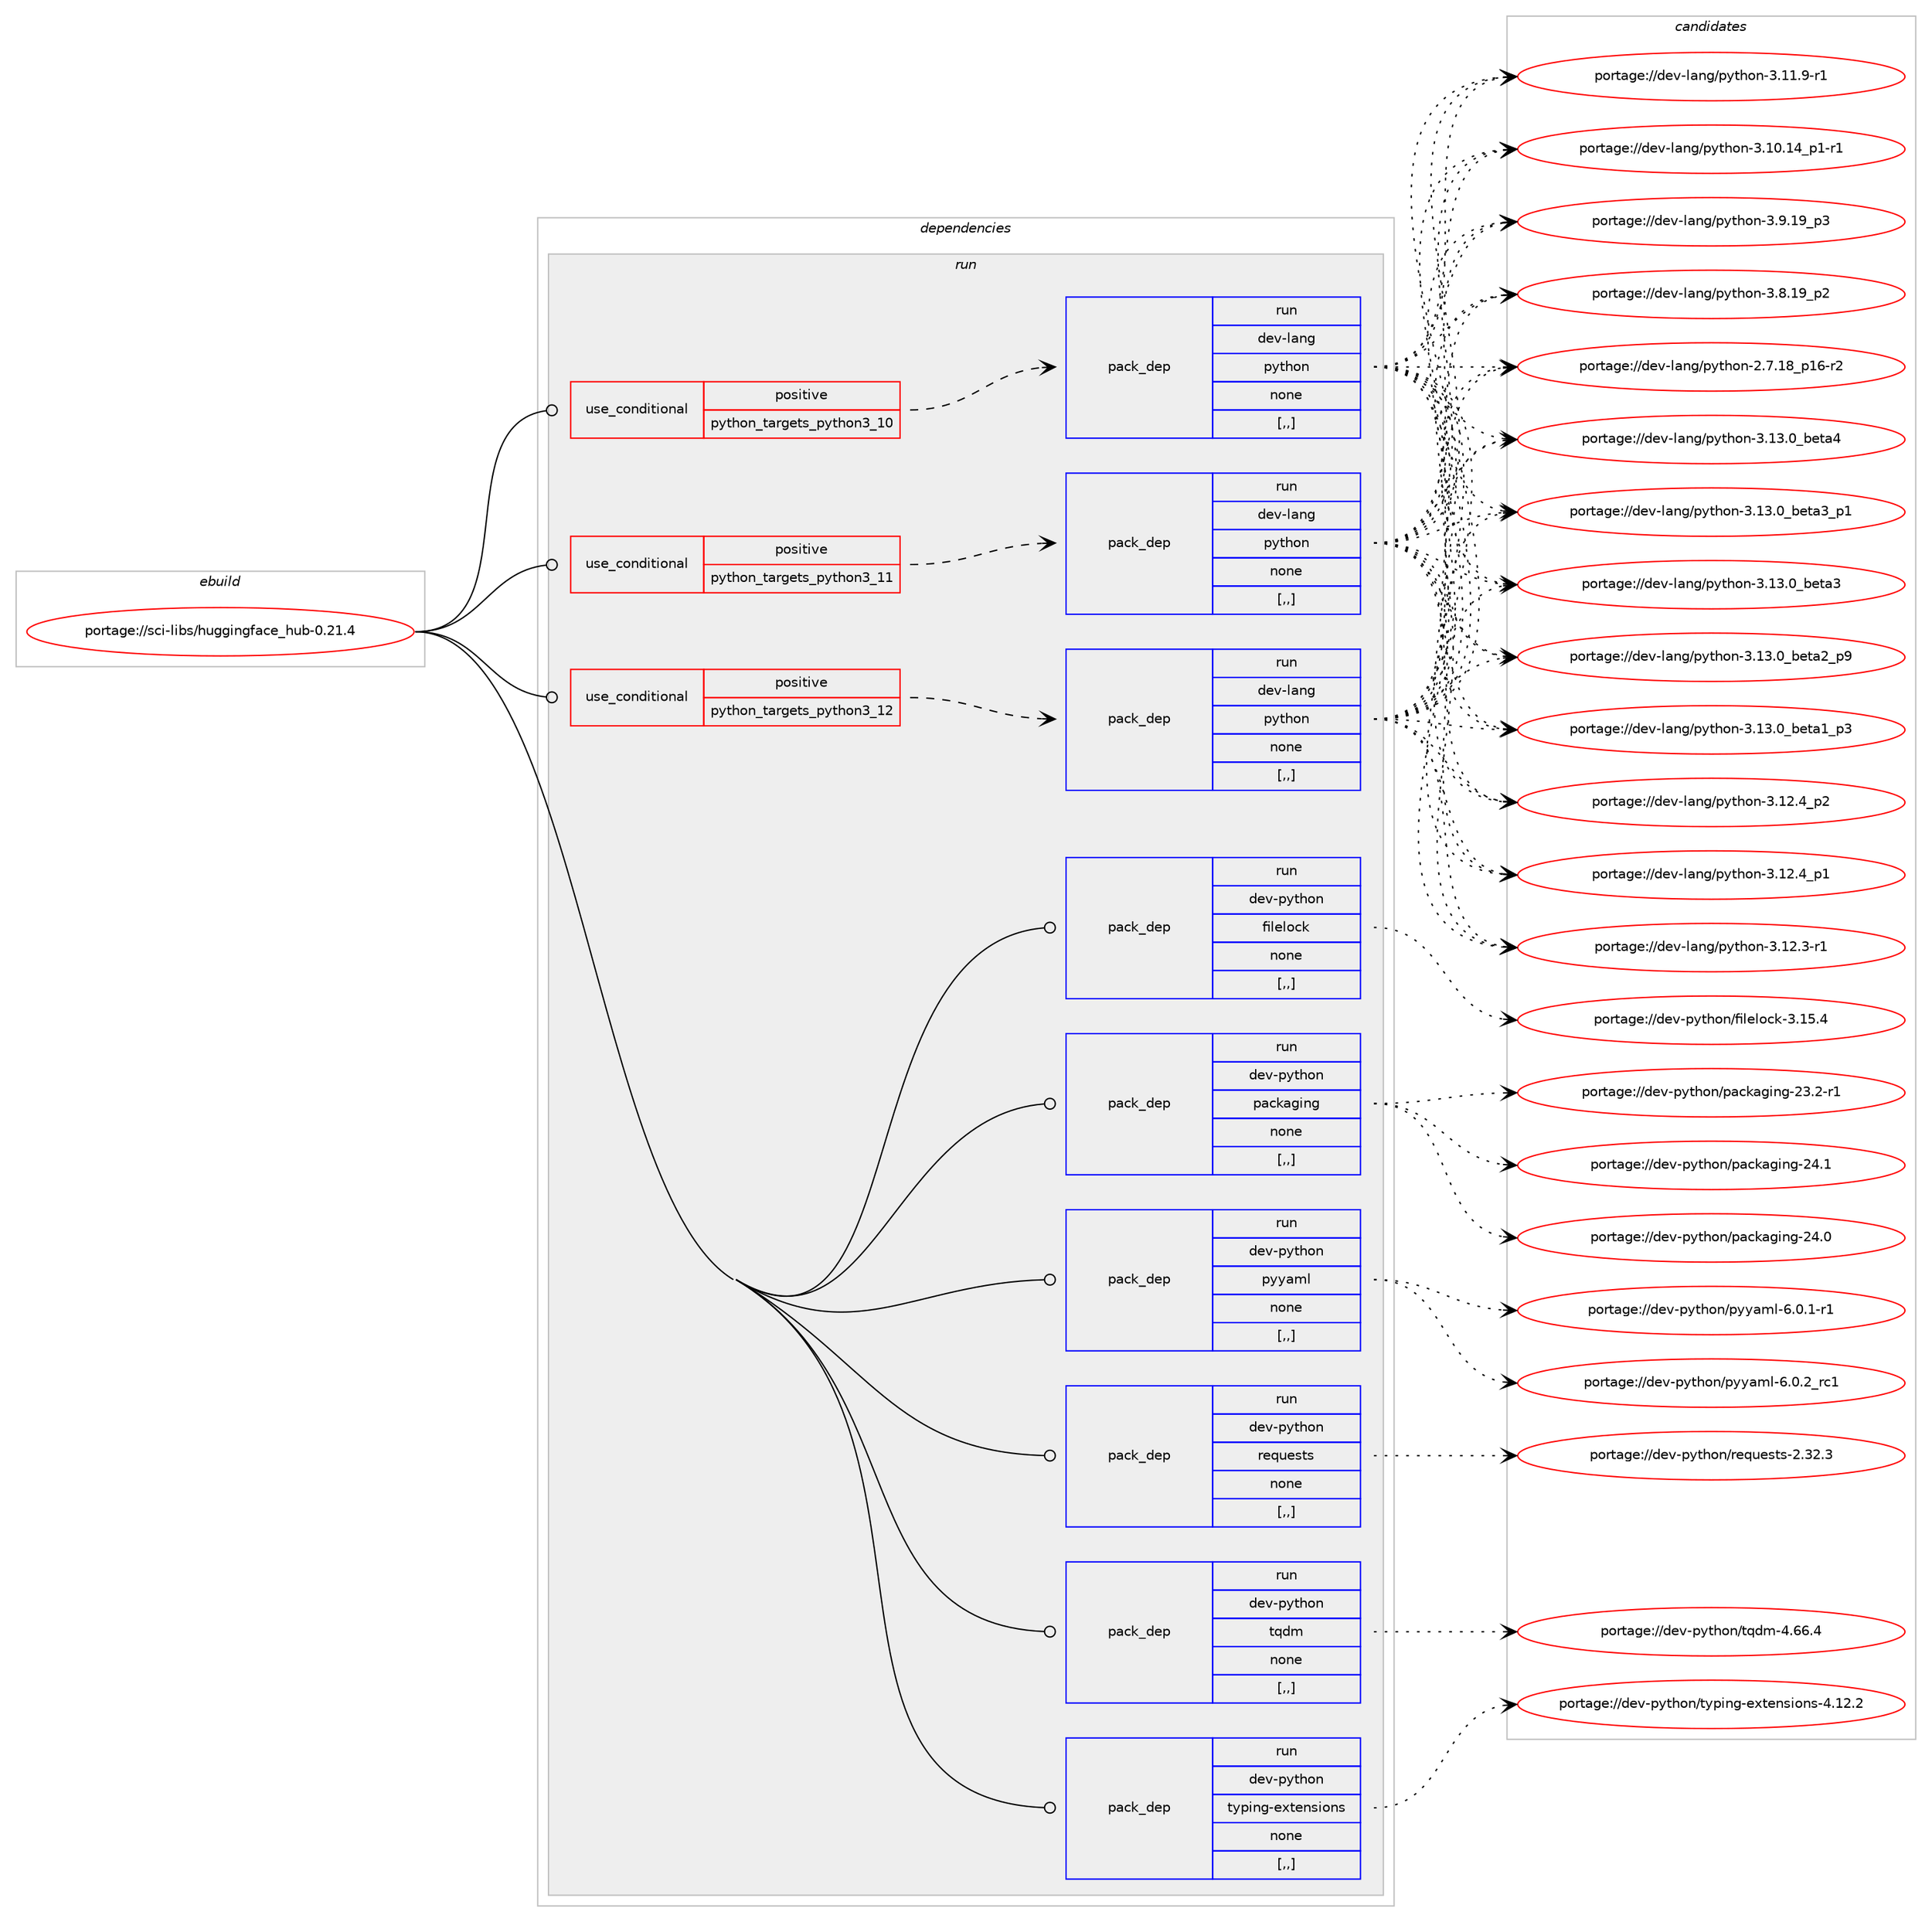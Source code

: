 digraph prolog {

# *************
# Graph options
# *************

newrank=true;
concentrate=true;
compound=true;
graph [rankdir=LR,fontname=Helvetica,fontsize=10,ranksep=1.5];#, ranksep=2.5, nodesep=0.2];
edge  [arrowhead=vee];
node  [fontname=Helvetica,fontsize=10];

# **********
# The ebuild
# **********

subgraph cluster_leftcol {
color=gray;
label=<<i>ebuild</i>>;
id [label="portage://sci-libs/huggingface_hub-0.21.4", color=red, width=4, href="../sci-libs/huggingface_hub-0.21.4.svg"];
}

# ****************
# The dependencies
# ****************

subgraph cluster_midcol {
color=gray;
label=<<i>dependencies</i>>;
subgraph cluster_compile {
fillcolor="#eeeeee";
style=filled;
label=<<i>compile</i>>;
}
subgraph cluster_compileandrun {
fillcolor="#eeeeee";
style=filled;
label=<<i>compile and run</i>>;
}
subgraph cluster_run {
fillcolor="#eeeeee";
style=filled;
label=<<i>run</i>>;
subgraph cond106653 {
dependency403061 [label=<<TABLE BORDER="0" CELLBORDER="1" CELLSPACING="0" CELLPADDING="4"><TR><TD ROWSPAN="3" CELLPADDING="10">use_conditional</TD></TR><TR><TD>positive</TD></TR><TR><TD>python_targets_python3_10</TD></TR></TABLE>>, shape=none, color=red];
subgraph pack293547 {
dependency403062 [label=<<TABLE BORDER="0" CELLBORDER="1" CELLSPACING="0" CELLPADDING="4" WIDTH="220"><TR><TD ROWSPAN="6" CELLPADDING="30">pack_dep</TD></TR><TR><TD WIDTH="110">run</TD></TR><TR><TD>dev-lang</TD></TR><TR><TD>python</TD></TR><TR><TD>none</TD></TR><TR><TD>[,,]</TD></TR></TABLE>>, shape=none, color=blue];
}
dependency403061:e -> dependency403062:w [weight=20,style="dashed",arrowhead="vee"];
}
id:e -> dependency403061:w [weight=20,style="solid",arrowhead="odot"];
subgraph cond106654 {
dependency403063 [label=<<TABLE BORDER="0" CELLBORDER="1" CELLSPACING="0" CELLPADDING="4"><TR><TD ROWSPAN="3" CELLPADDING="10">use_conditional</TD></TR><TR><TD>positive</TD></TR><TR><TD>python_targets_python3_11</TD></TR></TABLE>>, shape=none, color=red];
subgraph pack293548 {
dependency403064 [label=<<TABLE BORDER="0" CELLBORDER="1" CELLSPACING="0" CELLPADDING="4" WIDTH="220"><TR><TD ROWSPAN="6" CELLPADDING="30">pack_dep</TD></TR><TR><TD WIDTH="110">run</TD></TR><TR><TD>dev-lang</TD></TR><TR><TD>python</TD></TR><TR><TD>none</TD></TR><TR><TD>[,,]</TD></TR></TABLE>>, shape=none, color=blue];
}
dependency403063:e -> dependency403064:w [weight=20,style="dashed",arrowhead="vee"];
}
id:e -> dependency403063:w [weight=20,style="solid",arrowhead="odot"];
subgraph cond106655 {
dependency403065 [label=<<TABLE BORDER="0" CELLBORDER="1" CELLSPACING="0" CELLPADDING="4"><TR><TD ROWSPAN="3" CELLPADDING="10">use_conditional</TD></TR><TR><TD>positive</TD></TR><TR><TD>python_targets_python3_12</TD></TR></TABLE>>, shape=none, color=red];
subgraph pack293549 {
dependency403066 [label=<<TABLE BORDER="0" CELLBORDER="1" CELLSPACING="0" CELLPADDING="4" WIDTH="220"><TR><TD ROWSPAN="6" CELLPADDING="30">pack_dep</TD></TR><TR><TD WIDTH="110">run</TD></TR><TR><TD>dev-lang</TD></TR><TR><TD>python</TD></TR><TR><TD>none</TD></TR><TR><TD>[,,]</TD></TR></TABLE>>, shape=none, color=blue];
}
dependency403065:e -> dependency403066:w [weight=20,style="dashed",arrowhead="vee"];
}
id:e -> dependency403065:w [weight=20,style="solid",arrowhead="odot"];
subgraph pack293550 {
dependency403067 [label=<<TABLE BORDER="0" CELLBORDER="1" CELLSPACING="0" CELLPADDING="4" WIDTH="220"><TR><TD ROWSPAN="6" CELLPADDING="30">pack_dep</TD></TR><TR><TD WIDTH="110">run</TD></TR><TR><TD>dev-python</TD></TR><TR><TD>filelock</TD></TR><TR><TD>none</TD></TR><TR><TD>[,,]</TD></TR></TABLE>>, shape=none, color=blue];
}
id:e -> dependency403067:w [weight=20,style="solid",arrowhead="odot"];
subgraph pack293551 {
dependency403068 [label=<<TABLE BORDER="0" CELLBORDER="1" CELLSPACING="0" CELLPADDING="4" WIDTH="220"><TR><TD ROWSPAN="6" CELLPADDING="30">pack_dep</TD></TR><TR><TD WIDTH="110">run</TD></TR><TR><TD>dev-python</TD></TR><TR><TD>packaging</TD></TR><TR><TD>none</TD></TR><TR><TD>[,,]</TD></TR></TABLE>>, shape=none, color=blue];
}
id:e -> dependency403068:w [weight=20,style="solid",arrowhead="odot"];
subgraph pack293552 {
dependency403069 [label=<<TABLE BORDER="0" CELLBORDER="1" CELLSPACING="0" CELLPADDING="4" WIDTH="220"><TR><TD ROWSPAN="6" CELLPADDING="30">pack_dep</TD></TR><TR><TD WIDTH="110">run</TD></TR><TR><TD>dev-python</TD></TR><TR><TD>pyyaml</TD></TR><TR><TD>none</TD></TR><TR><TD>[,,]</TD></TR></TABLE>>, shape=none, color=blue];
}
id:e -> dependency403069:w [weight=20,style="solid",arrowhead="odot"];
subgraph pack293553 {
dependency403070 [label=<<TABLE BORDER="0" CELLBORDER="1" CELLSPACING="0" CELLPADDING="4" WIDTH="220"><TR><TD ROWSPAN="6" CELLPADDING="30">pack_dep</TD></TR><TR><TD WIDTH="110">run</TD></TR><TR><TD>dev-python</TD></TR><TR><TD>requests</TD></TR><TR><TD>none</TD></TR><TR><TD>[,,]</TD></TR></TABLE>>, shape=none, color=blue];
}
id:e -> dependency403070:w [weight=20,style="solid",arrowhead="odot"];
subgraph pack293554 {
dependency403071 [label=<<TABLE BORDER="0" CELLBORDER="1" CELLSPACING="0" CELLPADDING="4" WIDTH="220"><TR><TD ROWSPAN="6" CELLPADDING="30">pack_dep</TD></TR><TR><TD WIDTH="110">run</TD></TR><TR><TD>dev-python</TD></TR><TR><TD>tqdm</TD></TR><TR><TD>none</TD></TR><TR><TD>[,,]</TD></TR></TABLE>>, shape=none, color=blue];
}
id:e -> dependency403071:w [weight=20,style="solid",arrowhead="odot"];
subgraph pack293555 {
dependency403072 [label=<<TABLE BORDER="0" CELLBORDER="1" CELLSPACING="0" CELLPADDING="4" WIDTH="220"><TR><TD ROWSPAN="6" CELLPADDING="30">pack_dep</TD></TR><TR><TD WIDTH="110">run</TD></TR><TR><TD>dev-python</TD></TR><TR><TD>typing-extensions</TD></TR><TR><TD>none</TD></TR><TR><TD>[,,]</TD></TR></TABLE>>, shape=none, color=blue];
}
id:e -> dependency403072:w [weight=20,style="solid",arrowhead="odot"];
}
}

# **************
# The candidates
# **************

subgraph cluster_choices {
rank=same;
color=gray;
label=<<i>candidates</i>>;

subgraph choice293547 {
color=black;
nodesep=1;
choice1001011184510897110103471121211161041111104551464951464895981011169752 [label="portage://dev-lang/python-3.13.0_beta4", color=red, width=4,href="../dev-lang/python-3.13.0_beta4.svg"];
choice10010111845108971101034711212111610411111045514649514648959810111697519511249 [label="portage://dev-lang/python-3.13.0_beta3_p1", color=red, width=4,href="../dev-lang/python-3.13.0_beta3_p1.svg"];
choice1001011184510897110103471121211161041111104551464951464895981011169751 [label="portage://dev-lang/python-3.13.0_beta3", color=red, width=4,href="../dev-lang/python-3.13.0_beta3.svg"];
choice10010111845108971101034711212111610411111045514649514648959810111697509511257 [label="portage://dev-lang/python-3.13.0_beta2_p9", color=red, width=4,href="../dev-lang/python-3.13.0_beta2_p9.svg"];
choice10010111845108971101034711212111610411111045514649514648959810111697499511251 [label="portage://dev-lang/python-3.13.0_beta1_p3", color=red, width=4,href="../dev-lang/python-3.13.0_beta1_p3.svg"];
choice100101118451089711010347112121116104111110455146495046529511250 [label="portage://dev-lang/python-3.12.4_p2", color=red, width=4,href="../dev-lang/python-3.12.4_p2.svg"];
choice100101118451089711010347112121116104111110455146495046529511249 [label="portage://dev-lang/python-3.12.4_p1", color=red, width=4,href="../dev-lang/python-3.12.4_p1.svg"];
choice100101118451089711010347112121116104111110455146495046514511449 [label="portage://dev-lang/python-3.12.3-r1", color=red, width=4,href="../dev-lang/python-3.12.3-r1.svg"];
choice100101118451089711010347112121116104111110455146494946574511449 [label="portage://dev-lang/python-3.11.9-r1", color=red, width=4,href="../dev-lang/python-3.11.9-r1.svg"];
choice100101118451089711010347112121116104111110455146494846495295112494511449 [label="portage://dev-lang/python-3.10.14_p1-r1", color=red, width=4,href="../dev-lang/python-3.10.14_p1-r1.svg"];
choice100101118451089711010347112121116104111110455146574649579511251 [label="portage://dev-lang/python-3.9.19_p3", color=red, width=4,href="../dev-lang/python-3.9.19_p3.svg"];
choice100101118451089711010347112121116104111110455146564649579511250 [label="portage://dev-lang/python-3.8.19_p2", color=red, width=4,href="../dev-lang/python-3.8.19_p2.svg"];
choice100101118451089711010347112121116104111110455046554649569511249544511450 [label="portage://dev-lang/python-2.7.18_p16-r2", color=red, width=4,href="../dev-lang/python-2.7.18_p16-r2.svg"];
dependency403062:e -> choice1001011184510897110103471121211161041111104551464951464895981011169752:w [style=dotted,weight="100"];
dependency403062:e -> choice10010111845108971101034711212111610411111045514649514648959810111697519511249:w [style=dotted,weight="100"];
dependency403062:e -> choice1001011184510897110103471121211161041111104551464951464895981011169751:w [style=dotted,weight="100"];
dependency403062:e -> choice10010111845108971101034711212111610411111045514649514648959810111697509511257:w [style=dotted,weight="100"];
dependency403062:e -> choice10010111845108971101034711212111610411111045514649514648959810111697499511251:w [style=dotted,weight="100"];
dependency403062:e -> choice100101118451089711010347112121116104111110455146495046529511250:w [style=dotted,weight="100"];
dependency403062:e -> choice100101118451089711010347112121116104111110455146495046529511249:w [style=dotted,weight="100"];
dependency403062:e -> choice100101118451089711010347112121116104111110455146495046514511449:w [style=dotted,weight="100"];
dependency403062:e -> choice100101118451089711010347112121116104111110455146494946574511449:w [style=dotted,weight="100"];
dependency403062:e -> choice100101118451089711010347112121116104111110455146494846495295112494511449:w [style=dotted,weight="100"];
dependency403062:e -> choice100101118451089711010347112121116104111110455146574649579511251:w [style=dotted,weight="100"];
dependency403062:e -> choice100101118451089711010347112121116104111110455146564649579511250:w [style=dotted,weight="100"];
dependency403062:e -> choice100101118451089711010347112121116104111110455046554649569511249544511450:w [style=dotted,weight="100"];
}
subgraph choice293548 {
color=black;
nodesep=1;
choice1001011184510897110103471121211161041111104551464951464895981011169752 [label="portage://dev-lang/python-3.13.0_beta4", color=red, width=4,href="../dev-lang/python-3.13.0_beta4.svg"];
choice10010111845108971101034711212111610411111045514649514648959810111697519511249 [label="portage://dev-lang/python-3.13.0_beta3_p1", color=red, width=4,href="../dev-lang/python-3.13.0_beta3_p1.svg"];
choice1001011184510897110103471121211161041111104551464951464895981011169751 [label="portage://dev-lang/python-3.13.0_beta3", color=red, width=4,href="../dev-lang/python-3.13.0_beta3.svg"];
choice10010111845108971101034711212111610411111045514649514648959810111697509511257 [label="portage://dev-lang/python-3.13.0_beta2_p9", color=red, width=4,href="../dev-lang/python-3.13.0_beta2_p9.svg"];
choice10010111845108971101034711212111610411111045514649514648959810111697499511251 [label="portage://dev-lang/python-3.13.0_beta1_p3", color=red, width=4,href="../dev-lang/python-3.13.0_beta1_p3.svg"];
choice100101118451089711010347112121116104111110455146495046529511250 [label="portage://dev-lang/python-3.12.4_p2", color=red, width=4,href="../dev-lang/python-3.12.4_p2.svg"];
choice100101118451089711010347112121116104111110455146495046529511249 [label="portage://dev-lang/python-3.12.4_p1", color=red, width=4,href="../dev-lang/python-3.12.4_p1.svg"];
choice100101118451089711010347112121116104111110455146495046514511449 [label="portage://dev-lang/python-3.12.3-r1", color=red, width=4,href="../dev-lang/python-3.12.3-r1.svg"];
choice100101118451089711010347112121116104111110455146494946574511449 [label="portage://dev-lang/python-3.11.9-r1", color=red, width=4,href="../dev-lang/python-3.11.9-r1.svg"];
choice100101118451089711010347112121116104111110455146494846495295112494511449 [label="portage://dev-lang/python-3.10.14_p1-r1", color=red, width=4,href="../dev-lang/python-3.10.14_p1-r1.svg"];
choice100101118451089711010347112121116104111110455146574649579511251 [label="portage://dev-lang/python-3.9.19_p3", color=red, width=4,href="../dev-lang/python-3.9.19_p3.svg"];
choice100101118451089711010347112121116104111110455146564649579511250 [label="portage://dev-lang/python-3.8.19_p2", color=red, width=4,href="../dev-lang/python-3.8.19_p2.svg"];
choice100101118451089711010347112121116104111110455046554649569511249544511450 [label="portage://dev-lang/python-2.7.18_p16-r2", color=red, width=4,href="../dev-lang/python-2.7.18_p16-r2.svg"];
dependency403064:e -> choice1001011184510897110103471121211161041111104551464951464895981011169752:w [style=dotted,weight="100"];
dependency403064:e -> choice10010111845108971101034711212111610411111045514649514648959810111697519511249:w [style=dotted,weight="100"];
dependency403064:e -> choice1001011184510897110103471121211161041111104551464951464895981011169751:w [style=dotted,weight="100"];
dependency403064:e -> choice10010111845108971101034711212111610411111045514649514648959810111697509511257:w [style=dotted,weight="100"];
dependency403064:e -> choice10010111845108971101034711212111610411111045514649514648959810111697499511251:w [style=dotted,weight="100"];
dependency403064:e -> choice100101118451089711010347112121116104111110455146495046529511250:w [style=dotted,weight="100"];
dependency403064:e -> choice100101118451089711010347112121116104111110455146495046529511249:w [style=dotted,weight="100"];
dependency403064:e -> choice100101118451089711010347112121116104111110455146495046514511449:w [style=dotted,weight="100"];
dependency403064:e -> choice100101118451089711010347112121116104111110455146494946574511449:w [style=dotted,weight="100"];
dependency403064:e -> choice100101118451089711010347112121116104111110455146494846495295112494511449:w [style=dotted,weight="100"];
dependency403064:e -> choice100101118451089711010347112121116104111110455146574649579511251:w [style=dotted,weight="100"];
dependency403064:e -> choice100101118451089711010347112121116104111110455146564649579511250:w [style=dotted,weight="100"];
dependency403064:e -> choice100101118451089711010347112121116104111110455046554649569511249544511450:w [style=dotted,weight="100"];
}
subgraph choice293549 {
color=black;
nodesep=1;
choice1001011184510897110103471121211161041111104551464951464895981011169752 [label="portage://dev-lang/python-3.13.0_beta4", color=red, width=4,href="../dev-lang/python-3.13.0_beta4.svg"];
choice10010111845108971101034711212111610411111045514649514648959810111697519511249 [label="portage://dev-lang/python-3.13.0_beta3_p1", color=red, width=4,href="../dev-lang/python-3.13.0_beta3_p1.svg"];
choice1001011184510897110103471121211161041111104551464951464895981011169751 [label="portage://dev-lang/python-3.13.0_beta3", color=red, width=4,href="../dev-lang/python-3.13.0_beta3.svg"];
choice10010111845108971101034711212111610411111045514649514648959810111697509511257 [label="portage://dev-lang/python-3.13.0_beta2_p9", color=red, width=4,href="../dev-lang/python-3.13.0_beta2_p9.svg"];
choice10010111845108971101034711212111610411111045514649514648959810111697499511251 [label="portage://dev-lang/python-3.13.0_beta1_p3", color=red, width=4,href="../dev-lang/python-3.13.0_beta1_p3.svg"];
choice100101118451089711010347112121116104111110455146495046529511250 [label="portage://dev-lang/python-3.12.4_p2", color=red, width=4,href="../dev-lang/python-3.12.4_p2.svg"];
choice100101118451089711010347112121116104111110455146495046529511249 [label="portage://dev-lang/python-3.12.4_p1", color=red, width=4,href="../dev-lang/python-3.12.4_p1.svg"];
choice100101118451089711010347112121116104111110455146495046514511449 [label="portage://dev-lang/python-3.12.3-r1", color=red, width=4,href="../dev-lang/python-3.12.3-r1.svg"];
choice100101118451089711010347112121116104111110455146494946574511449 [label="portage://dev-lang/python-3.11.9-r1", color=red, width=4,href="../dev-lang/python-3.11.9-r1.svg"];
choice100101118451089711010347112121116104111110455146494846495295112494511449 [label="portage://dev-lang/python-3.10.14_p1-r1", color=red, width=4,href="../dev-lang/python-3.10.14_p1-r1.svg"];
choice100101118451089711010347112121116104111110455146574649579511251 [label="portage://dev-lang/python-3.9.19_p3", color=red, width=4,href="../dev-lang/python-3.9.19_p3.svg"];
choice100101118451089711010347112121116104111110455146564649579511250 [label="portage://dev-lang/python-3.8.19_p2", color=red, width=4,href="../dev-lang/python-3.8.19_p2.svg"];
choice100101118451089711010347112121116104111110455046554649569511249544511450 [label="portage://dev-lang/python-2.7.18_p16-r2", color=red, width=4,href="../dev-lang/python-2.7.18_p16-r2.svg"];
dependency403066:e -> choice1001011184510897110103471121211161041111104551464951464895981011169752:w [style=dotted,weight="100"];
dependency403066:e -> choice10010111845108971101034711212111610411111045514649514648959810111697519511249:w [style=dotted,weight="100"];
dependency403066:e -> choice1001011184510897110103471121211161041111104551464951464895981011169751:w [style=dotted,weight="100"];
dependency403066:e -> choice10010111845108971101034711212111610411111045514649514648959810111697509511257:w [style=dotted,weight="100"];
dependency403066:e -> choice10010111845108971101034711212111610411111045514649514648959810111697499511251:w [style=dotted,weight="100"];
dependency403066:e -> choice100101118451089711010347112121116104111110455146495046529511250:w [style=dotted,weight="100"];
dependency403066:e -> choice100101118451089711010347112121116104111110455146495046529511249:w [style=dotted,weight="100"];
dependency403066:e -> choice100101118451089711010347112121116104111110455146495046514511449:w [style=dotted,weight="100"];
dependency403066:e -> choice100101118451089711010347112121116104111110455146494946574511449:w [style=dotted,weight="100"];
dependency403066:e -> choice100101118451089711010347112121116104111110455146494846495295112494511449:w [style=dotted,weight="100"];
dependency403066:e -> choice100101118451089711010347112121116104111110455146574649579511251:w [style=dotted,weight="100"];
dependency403066:e -> choice100101118451089711010347112121116104111110455146564649579511250:w [style=dotted,weight="100"];
dependency403066:e -> choice100101118451089711010347112121116104111110455046554649569511249544511450:w [style=dotted,weight="100"];
}
subgraph choice293550 {
color=black;
nodesep=1;
choice10010111845112121116104111110471021051081011081119910745514649534652 [label="portage://dev-python/filelock-3.15.4", color=red, width=4,href="../dev-python/filelock-3.15.4.svg"];
dependency403067:e -> choice10010111845112121116104111110471021051081011081119910745514649534652:w [style=dotted,weight="100"];
}
subgraph choice293551 {
color=black;
nodesep=1;
choice10010111845112121116104111110471129799107971031051101034550524649 [label="portage://dev-python/packaging-24.1", color=red, width=4,href="../dev-python/packaging-24.1.svg"];
choice10010111845112121116104111110471129799107971031051101034550524648 [label="portage://dev-python/packaging-24.0", color=red, width=4,href="../dev-python/packaging-24.0.svg"];
choice100101118451121211161041111104711297991079710310511010345505146504511449 [label="portage://dev-python/packaging-23.2-r1", color=red, width=4,href="../dev-python/packaging-23.2-r1.svg"];
dependency403068:e -> choice10010111845112121116104111110471129799107971031051101034550524649:w [style=dotted,weight="100"];
dependency403068:e -> choice10010111845112121116104111110471129799107971031051101034550524648:w [style=dotted,weight="100"];
dependency403068:e -> choice100101118451121211161041111104711297991079710310511010345505146504511449:w [style=dotted,weight="100"];
}
subgraph choice293552 {
color=black;
nodesep=1;
choice100101118451121211161041111104711212112197109108455446484650951149949 [label="portage://dev-python/pyyaml-6.0.2_rc1", color=red, width=4,href="../dev-python/pyyaml-6.0.2_rc1.svg"];
choice1001011184511212111610411111047112121121971091084554464846494511449 [label="portage://dev-python/pyyaml-6.0.1-r1", color=red, width=4,href="../dev-python/pyyaml-6.0.1-r1.svg"];
dependency403069:e -> choice100101118451121211161041111104711212112197109108455446484650951149949:w [style=dotted,weight="100"];
dependency403069:e -> choice1001011184511212111610411111047112121121971091084554464846494511449:w [style=dotted,weight="100"];
}
subgraph choice293553 {
color=black;
nodesep=1;
choice100101118451121211161041111104711410111311710111511611545504651504651 [label="portage://dev-python/requests-2.32.3", color=red, width=4,href="../dev-python/requests-2.32.3.svg"];
dependency403070:e -> choice100101118451121211161041111104711410111311710111511611545504651504651:w [style=dotted,weight="100"];
}
subgraph choice293554 {
color=black;
nodesep=1;
choice100101118451121211161041111104711611310010945524654544652 [label="portage://dev-python/tqdm-4.66.4", color=red, width=4,href="../dev-python/tqdm-4.66.4.svg"];
dependency403071:e -> choice100101118451121211161041111104711611310010945524654544652:w [style=dotted,weight="100"];
}
subgraph choice293555 {
color=black;
nodesep=1;
choice10010111845112121116104111110471161211121051101034510112011610111011510511111011545524649504650 [label="portage://dev-python/typing-extensions-4.12.2", color=red, width=4,href="../dev-python/typing-extensions-4.12.2.svg"];
dependency403072:e -> choice10010111845112121116104111110471161211121051101034510112011610111011510511111011545524649504650:w [style=dotted,weight="100"];
}
}

}
